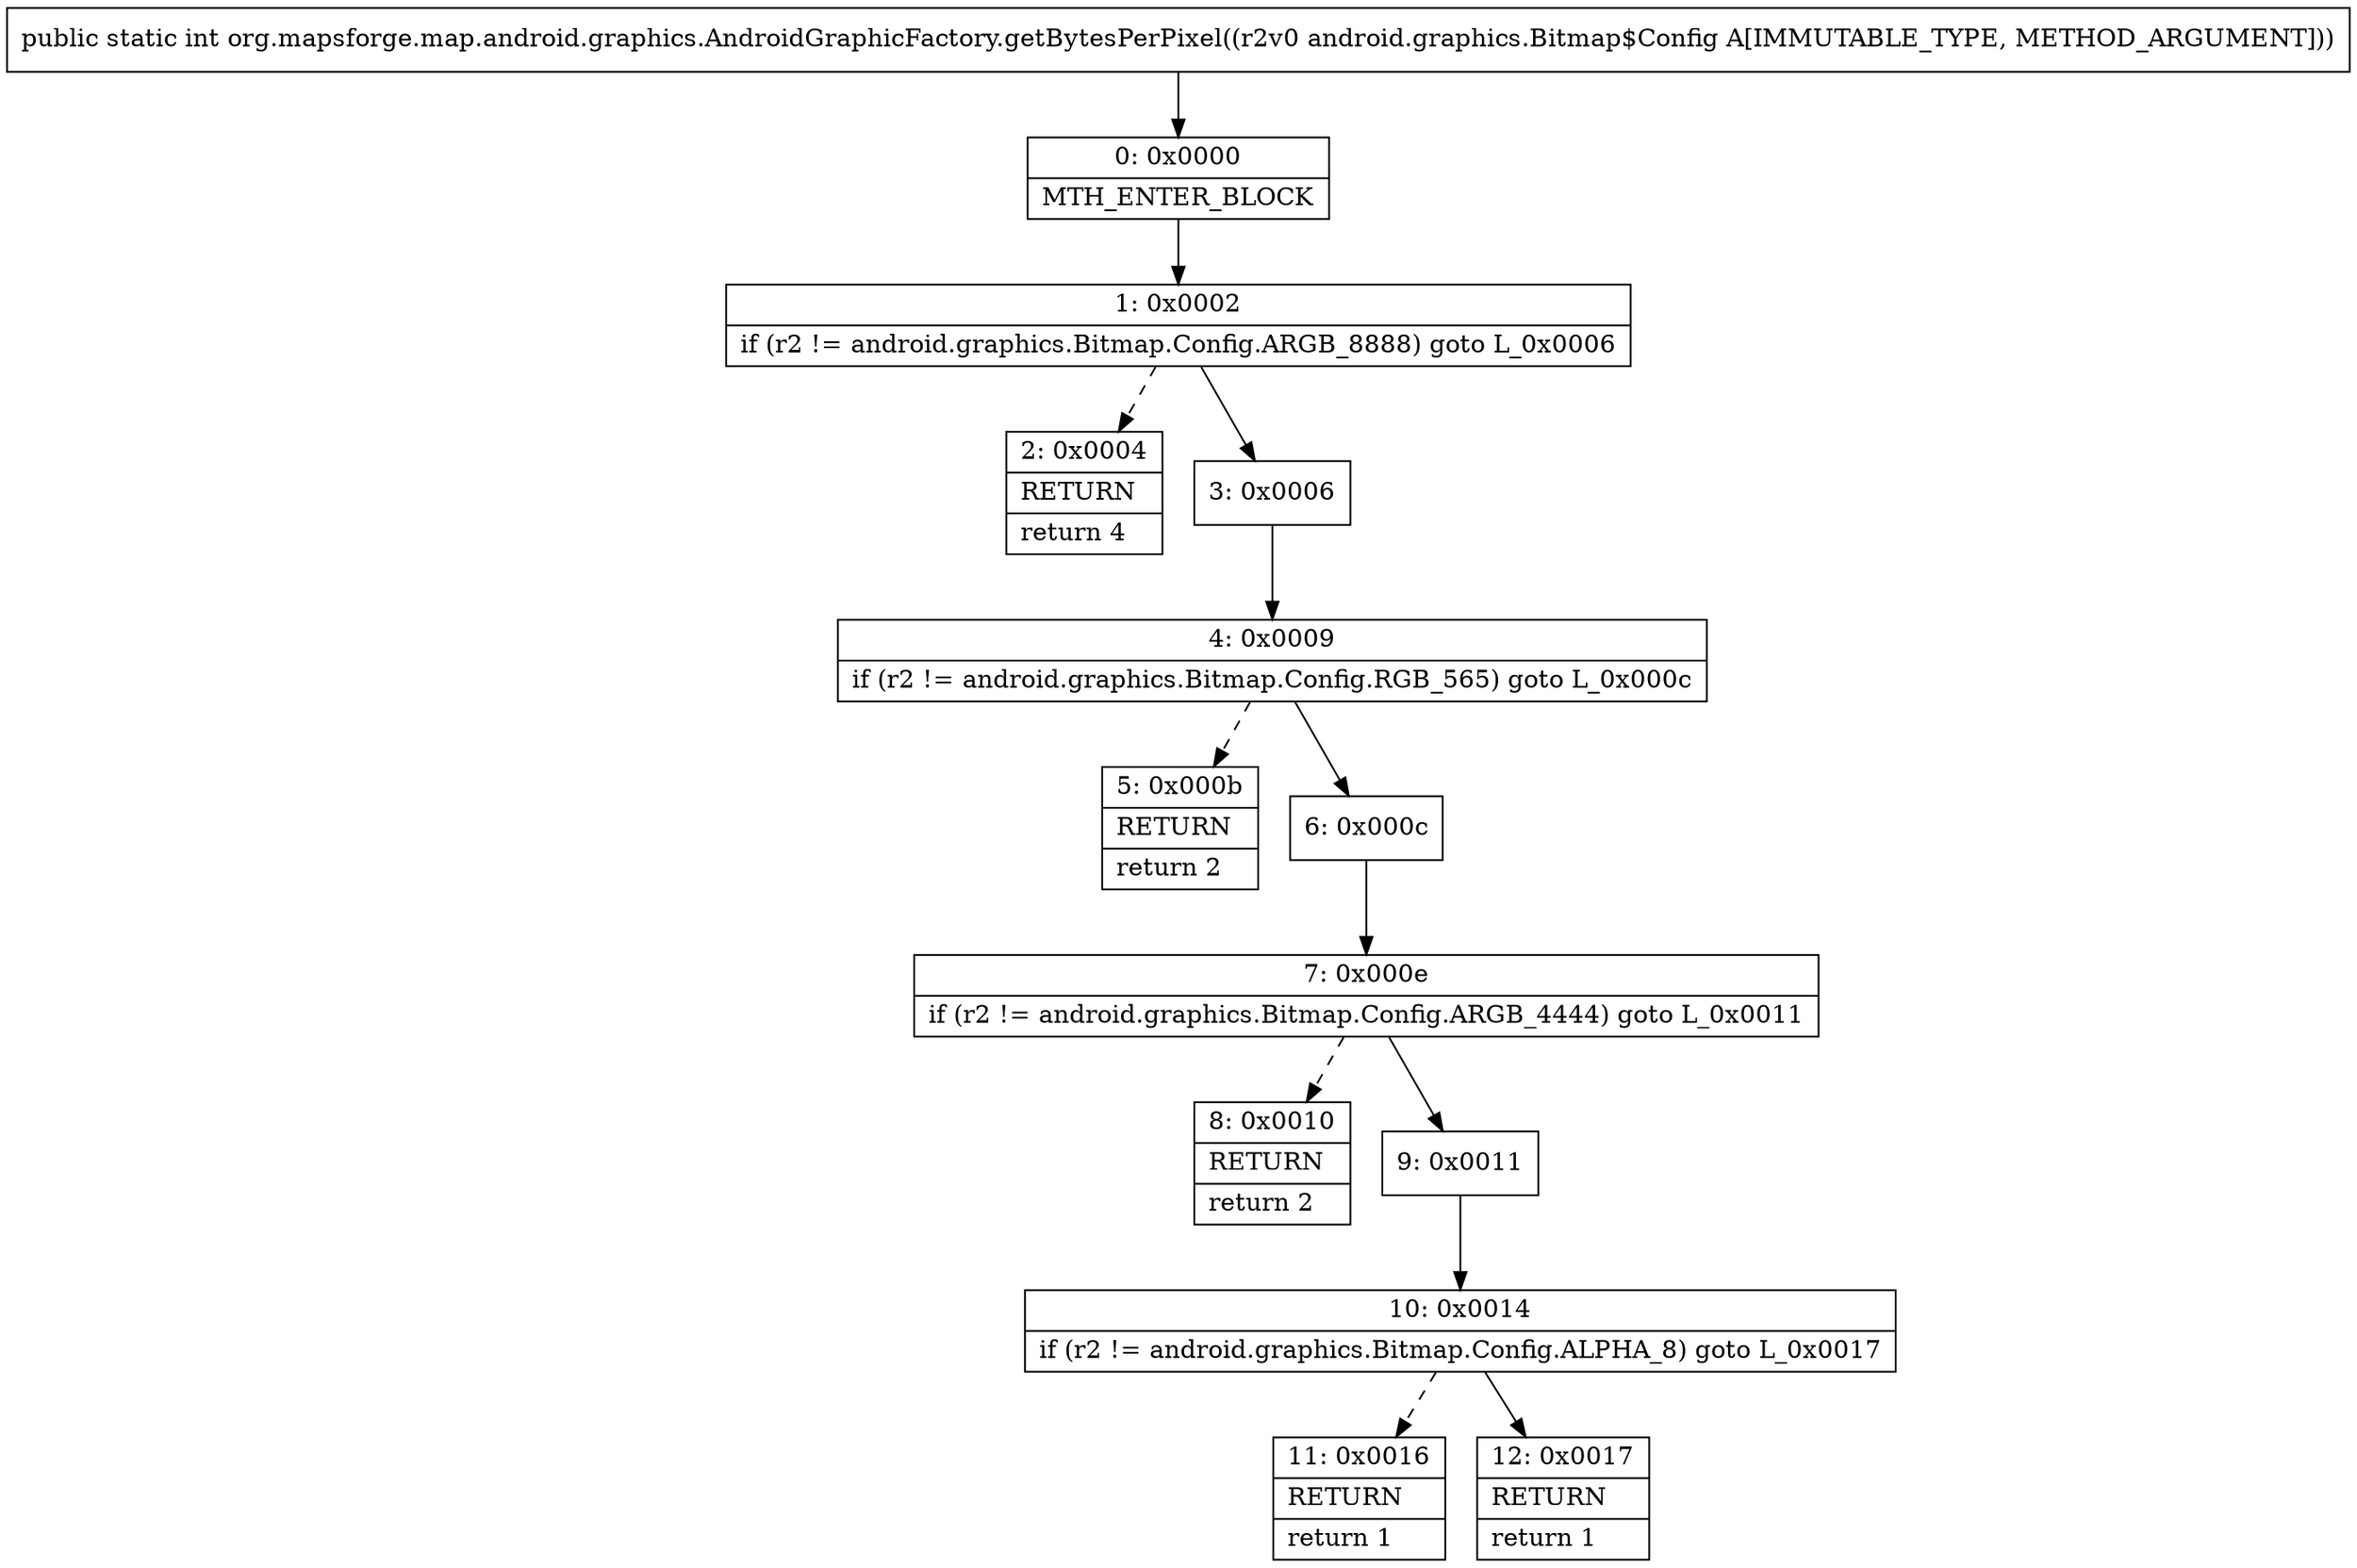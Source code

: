 digraph "CFG fororg.mapsforge.map.android.graphics.AndroidGraphicFactory.getBytesPerPixel(Landroid\/graphics\/Bitmap$Config;)I" {
Node_0 [shape=record,label="{0\:\ 0x0000|MTH_ENTER_BLOCK\l}"];
Node_1 [shape=record,label="{1\:\ 0x0002|if (r2 != android.graphics.Bitmap.Config.ARGB_8888) goto L_0x0006\l}"];
Node_2 [shape=record,label="{2\:\ 0x0004|RETURN\l|return 4\l}"];
Node_3 [shape=record,label="{3\:\ 0x0006}"];
Node_4 [shape=record,label="{4\:\ 0x0009|if (r2 != android.graphics.Bitmap.Config.RGB_565) goto L_0x000c\l}"];
Node_5 [shape=record,label="{5\:\ 0x000b|RETURN\l|return 2\l}"];
Node_6 [shape=record,label="{6\:\ 0x000c}"];
Node_7 [shape=record,label="{7\:\ 0x000e|if (r2 != android.graphics.Bitmap.Config.ARGB_4444) goto L_0x0011\l}"];
Node_8 [shape=record,label="{8\:\ 0x0010|RETURN\l|return 2\l}"];
Node_9 [shape=record,label="{9\:\ 0x0011}"];
Node_10 [shape=record,label="{10\:\ 0x0014|if (r2 != android.graphics.Bitmap.Config.ALPHA_8) goto L_0x0017\l}"];
Node_11 [shape=record,label="{11\:\ 0x0016|RETURN\l|return 1\l}"];
Node_12 [shape=record,label="{12\:\ 0x0017|RETURN\l|return 1\l}"];
MethodNode[shape=record,label="{public static int org.mapsforge.map.android.graphics.AndroidGraphicFactory.getBytesPerPixel((r2v0 android.graphics.Bitmap$Config A[IMMUTABLE_TYPE, METHOD_ARGUMENT])) }"];
MethodNode -> Node_0;
Node_0 -> Node_1;
Node_1 -> Node_2[style=dashed];
Node_1 -> Node_3;
Node_3 -> Node_4;
Node_4 -> Node_5[style=dashed];
Node_4 -> Node_6;
Node_6 -> Node_7;
Node_7 -> Node_8[style=dashed];
Node_7 -> Node_9;
Node_9 -> Node_10;
Node_10 -> Node_11[style=dashed];
Node_10 -> Node_12;
}

